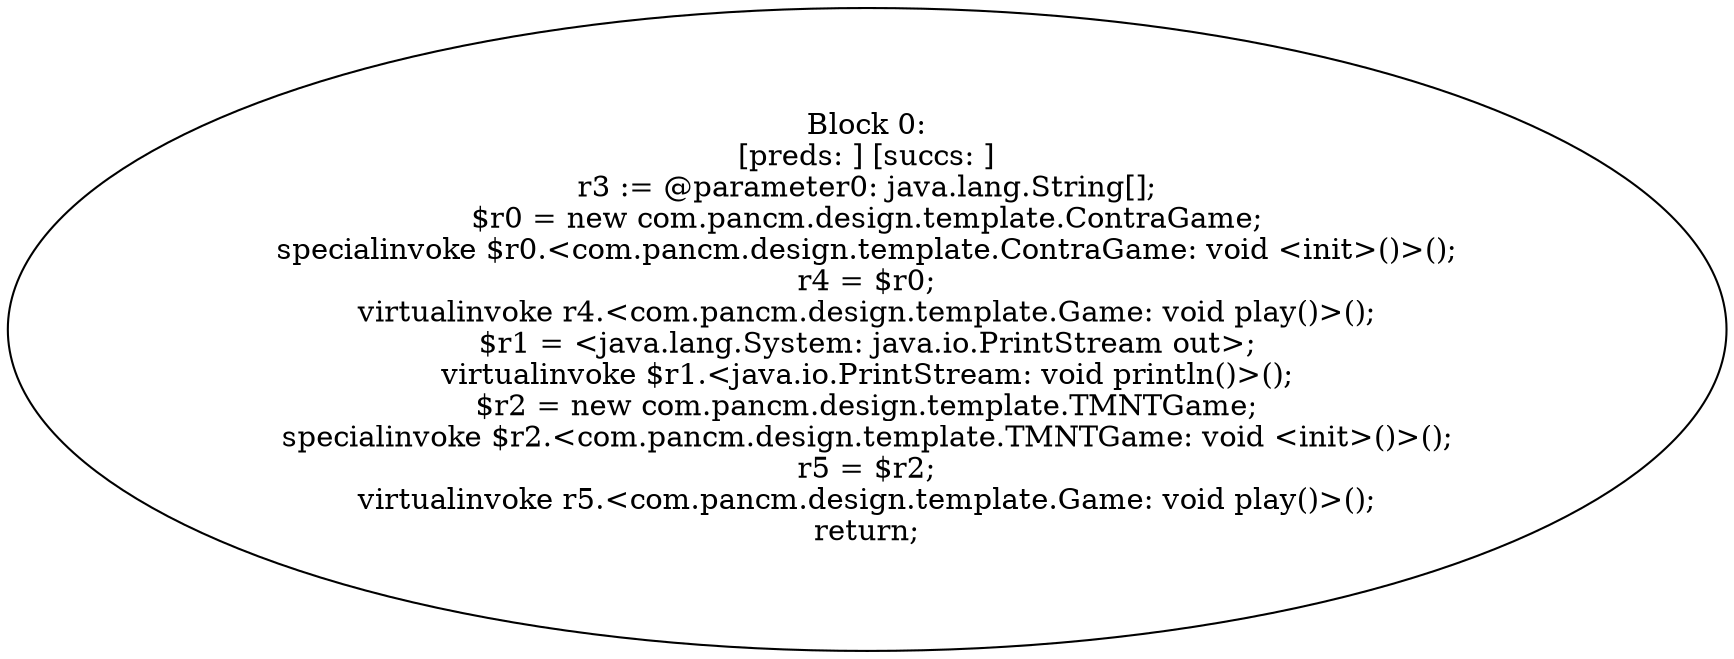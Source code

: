 digraph "unitGraph" {
    "Block 0:
[preds: ] [succs: ]
r3 := @parameter0: java.lang.String[];
$r0 = new com.pancm.design.template.ContraGame;
specialinvoke $r0.<com.pancm.design.template.ContraGame: void <init>()>();
r4 = $r0;
virtualinvoke r4.<com.pancm.design.template.Game: void play()>();
$r1 = <java.lang.System: java.io.PrintStream out>;
virtualinvoke $r1.<java.io.PrintStream: void println()>();
$r2 = new com.pancm.design.template.TMNTGame;
specialinvoke $r2.<com.pancm.design.template.TMNTGame: void <init>()>();
r5 = $r2;
virtualinvoke r5.<com.pancm.design.template.Game: void play()>();
return;
"
}
